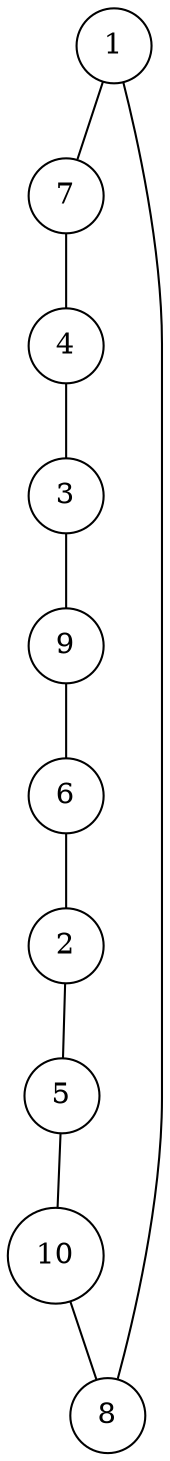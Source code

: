 graph random611090 {
	node [shape=circle fillcolor=white]
	1 [ pos = "4.722193,3.067017!"]
	2 [ pos = "1.838423,0.757752!"]
	3 [ pos = "1.086020,3.761087!"]
	4 [ pos = "2.208459,3.716336!"]
	5 [ pos = "3.298146,1.097999!"]
	6 [ pos = "0.420588,1.450664!"]
	7 [ pos = "3.042249,5.000000!"]
	8 [ pos = "2.739380,2.135874!"]
	9 [ pos = "0.012187,3.033374!"]
	10 [ pos = "2.812167,1.966938!"]

	1 -- 7
	2 -- 5
	3 -- 9
	4 -- 3
	5 -- 10
	6 -- 2
	7 -- 4
	8 -- 1
	9 -- 6
	10 -- 8
}